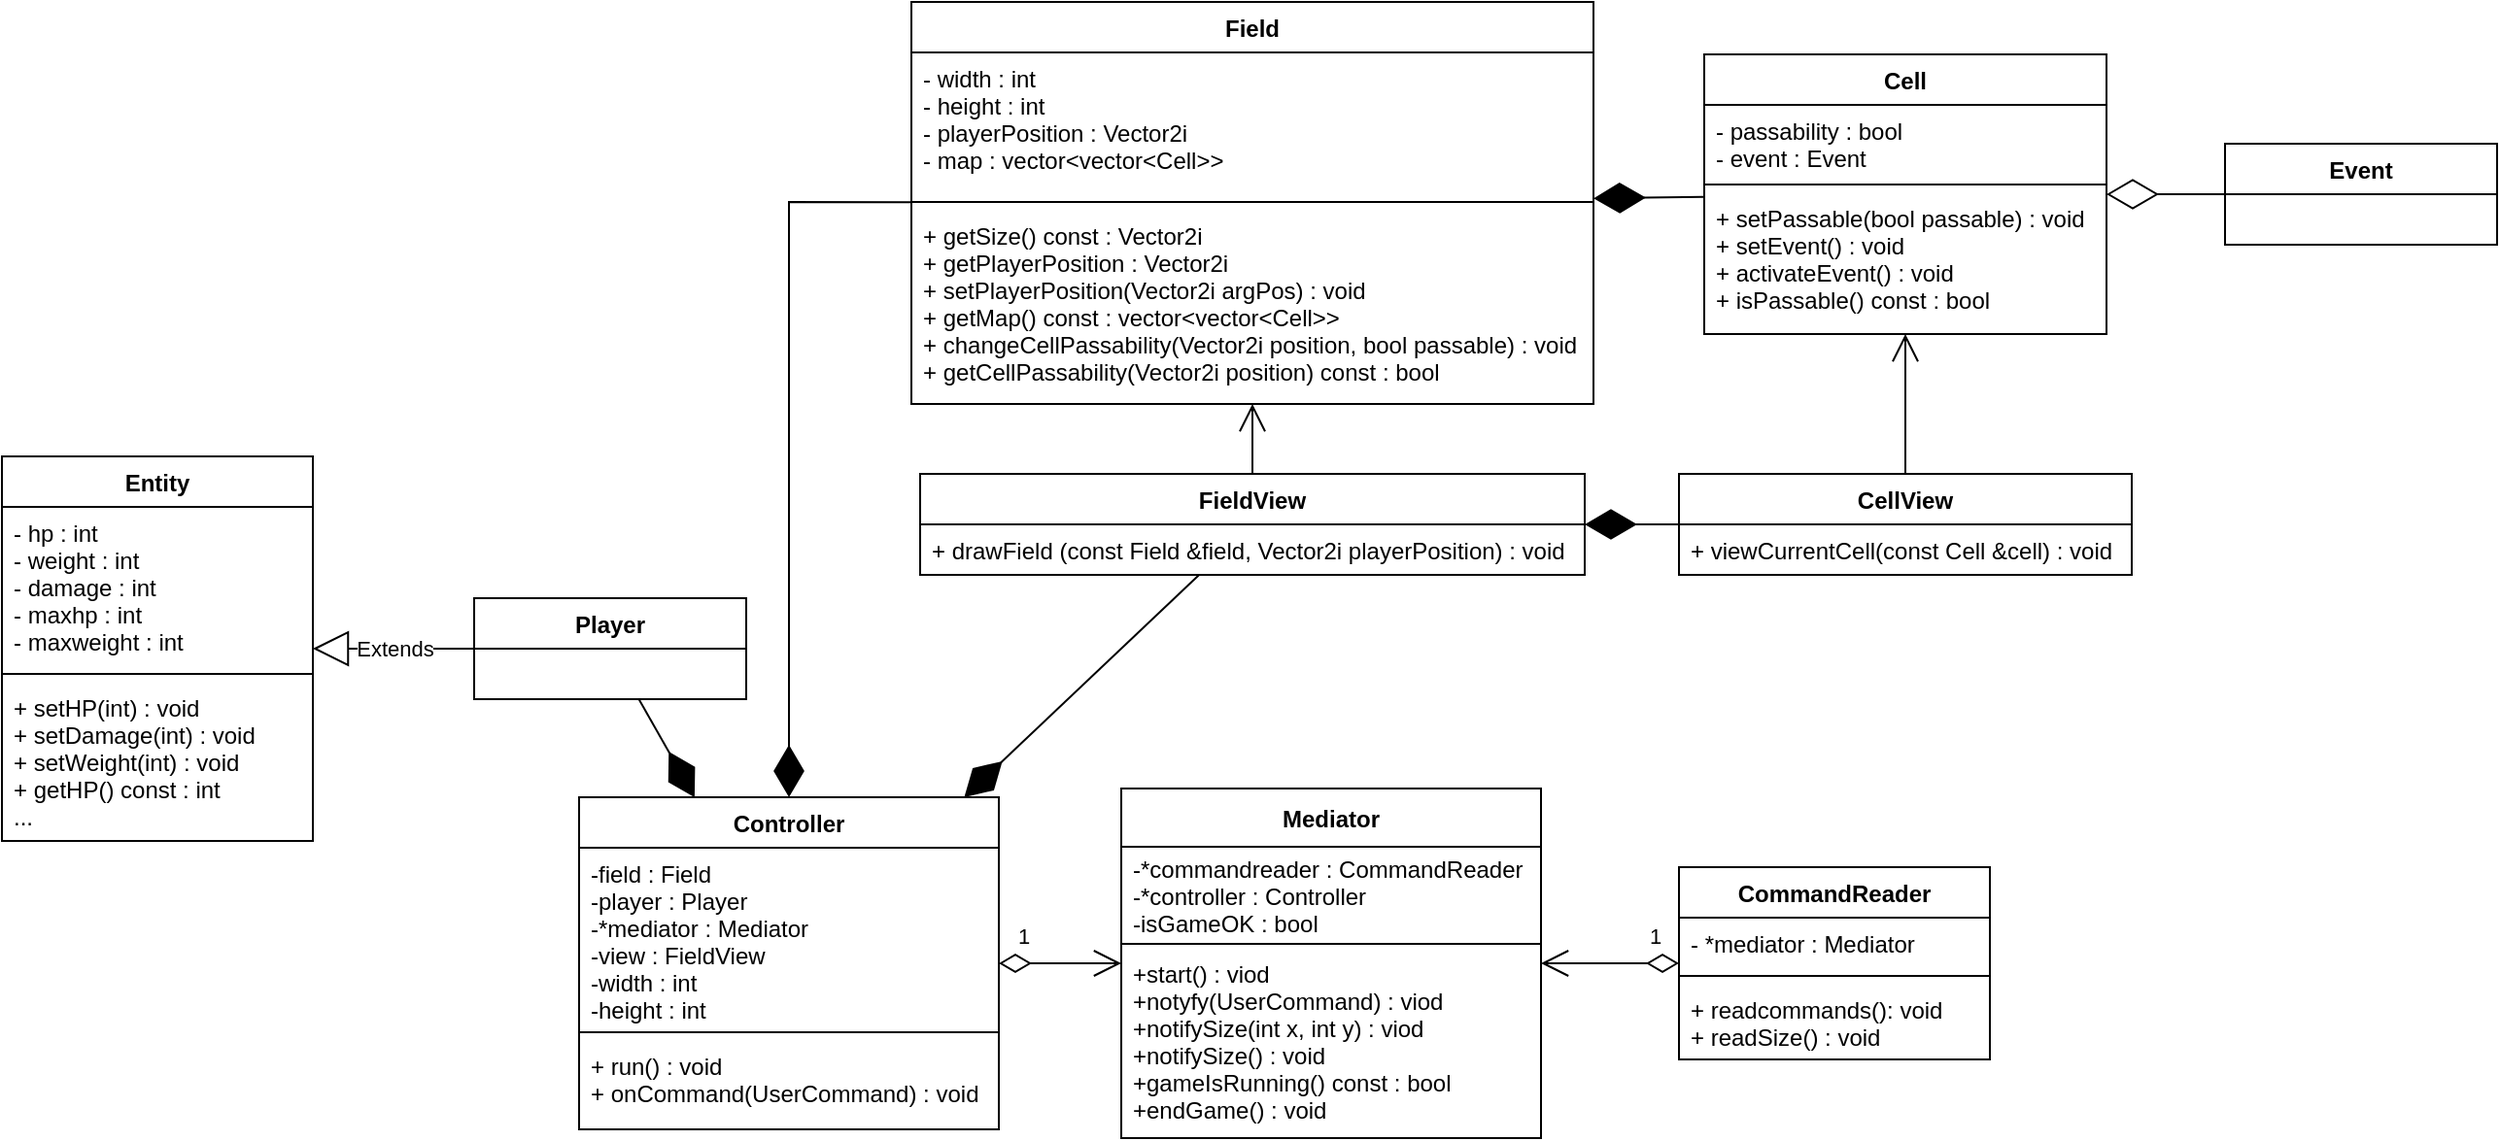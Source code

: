 <mxfile version="20.2.3" type="device"><diagram id="C5RBs43oDa-KdzZeNtuy" name="Page-1"><mxGraphModel dx="1038" dy="689" grid="1" gridSize="9" guides="1" tooltips="1" connect="1" arrows="1" fold="1" page="1" pageScale="1" pageWidth="827" pageHeight="1169" math="0" shadow="0"><root><mxCell id="WIyWlLk6GJQsqaUBKTNV-0"/><mxCell id="WIyWlLk6GJQsqaUBKTNV-1" parent="WIyWlLk6GJQsqaUBKTNV-0"/><mxCell id="8fkWac12lkadeFWE6Q4U-0" value="Mediator" style="swimlane;fontStyle=1;childLayout=stackLayout;horizontal=1;startSize=30;horizontalStack=0;resizeParent=1;resizeParentMax=0;resizeLast=0;collapsible=1;marginBottom=0;" parent="WIyWlLk6GJQsqaUBKTNV-1" vertex="1"><mxGeometry x="603" y="432" width="216" height="180" as="geometry"><mxRectangle x="300" y="270" width="90" height="30" as="alternateBounds"/></mxGeometry></mxCell><mxCell id="8fkWac12lkadeFWE6Q4U-1" value="-*commandreader : CommandReader &#10;-*controller : Controller&#10;-isGameOK : bool" style="text;strokeColor=default;fillColor=none;align=left;verticalAlign=middle;spacingLeft=4;spacingRight=4;overflow=hidden;points=[[0,0.5],[1,0.5]];portConstraint=eastwest;rotatable=0;" parent="8fkWac12lkadeFWE6Q4U-0" vertex="1"><mxGeometry y="30" width="216" height="50" as="geometry"/></mxCell><mxCell id="8fkWac12lkadeFWE6Q4U-2" value="+start() : viod&#10;+notyfy(UserCommand) : viod&#10;+notifySize(int x, int y) : viod&#10;+notifySize() : void&#10;+gameIsRunning() const : bool&#10;+endGame() : void" style="text;strokeColor=none;fillColor=none;align=left;verticalAlign=middle;spacingLeft=4;spacingRight=4;overflow=hidden;points=[[0,0.5],[1,0.5]];portConstraint=eastwest;rotatable=0;" parent="8fkWac12lkadeFWE6Q4U-0" vertex="1"><mxGeometry y="80" width="216" height="100" as="geometry"/></mxCell><mxCell id="8fkWac12lkadeFWE6Q4U-14" value="CommandReader" style="swimlane;fontStyle=1;align=center;verticalAlign=top;childLayout=stackLayout;horizontal=1;startSize=26;horizontalStack=0;resizeParent=1;resizeParentMax=0;resizeLast=0;collapsible=1;marginBottom=0;strokeColor=default;" parent="WIyWlLk6GJQsqaUBKTNV-1" vertex="1"><mxGeometry x="890" y="472.5" width="160" height="99" as="geometry"/></mxCell><mxCell id="8fkWac12lkadeFWE6Q4U-15" value="- *mediator : Mediator" style="text;strokeColor=none;fillColor=none;align=left;verticalAlign=top;spacingLeft=4;spacingRight=4;overflow=hidden;rotatable=0;points=[[0,0.5],[1,0.5]];portConstraint=eastwest;" parent="8fkWac12lkadeFWE6Q4U-14" vertex="1"><mxGeometry y="26" width="160" height="26" as="geometry"/></mxCell><mxCell id="8fkWac12lkadeFWE6Q4U-16" value="" style="line;strokeWidth=1;fillColor=none;align=left;verticalAlign=middle;spacingTop=-1;spacingLeft=3;spacingRight=3;rotatable=0;labelPosition=right;points=[];portConstraint=eastwest;strokeColor=inherit;" parent="8fkWac12lkadeFWE6Q4U-14" vertex="1"><mxGeometry y="52" width="160" height="8" as="geometry"/></mxCell><mxCell id="8fkWac12lkadeFWE6Q4U-17" value="+ readcommands(): void&#10;+ readSize() : void" style="text;strokeColor=none;fillColor=none;align=left;verticalAlign=top;spacingLeft=4;spacingRight=4;overflow=hidden;rotatable=0;points=[[0,0.5],[1,0.5]];portConstraint=eastwest;" parent="8fkWac12lkadeFWE6Q4U-14" vertex="1"><mxGeometry y="60" width="160" height="39" as="geometry"/></mxCell><mxCell id="8fkWac12lkadeFWE6Q4U-18" value="Controller&#10;" style="swimlane;fontStyle=1;align=center;verticalAlign=top;childLayout=stackLayout;horizontal=1;startSize=26;horizontalStack=0;resizeParent=1;resizeParentMax=0;resizeLast=0;collapsible=1;marginBottom=0;strokeColor=default;" parent="WIyWlLk6GJQsqaUBKTNV-1" vertex="1"><mxGeometry x="324" y="436.5" width="216" height="171" as="geometry"/></mxCell><mxCell id="8fkWac12lkadeFWE6Q4U-19" value="-field : Field&#10;-player : Player&#10;-*mediator : Mediator&#10;-view : FieldView&#10;-width : int&#10;-height : int " style="text;strokeColor=none;fillColor=none;align=left;verticalAlign=top;spacingLeft=4;spacingRight=4;overflow=hidden;rotatable=0;points=[[0,0.5],[1,0.5]];portConstraint=eastwest;" parent="8fkWac12lkadeFWE6Q4U-18" vertex="1"><mxGeometry y="26" width="216" height="91" as="geometry"/></mxCell><mxCell id="8fkWac12lkadeFWE6Q4U-20" value="" style="line;strokeWidth=1;fillColor=none;align=left;verticalAlign=middle;spacingTop=-1;spacingLeft=3;spacingRight=3;rotatable=0;labelPosition=right;points=[];portConstraint=eastwest;strokeColor=inherit;" parent="8fkWac12lkadeFWE6Q4U-18" vertex="1"><mxGeometry y="117" width="216" height="8" as="geometry"/></mxCell><mxCell id="8fkWac12lkadeFWE6Q4U-21" value="+ run() : void&#10;+ onCommand(UserCommand) : void" style="text;strokeColor=none;fillColor=none;align=left;verticalAlign=top;spacingLeft=4;spacingRight=4;overflow=hidden;rotatable=0;points=[[0,0.5],[1,0.5]];portConstraint=eastwest;" parent="8fkWac12lkadeFWE6Q4U-18" vertex="1"><mxGeometry y="125" width="216" height="46" as="geometry"/></mxCell><mxCell id="9i1_DXYYF9hnYlorAY62-0" value="Entity" style="swimlane;fontStyle=1;align=center;verticalAlign=top;childLayout=stackLayout;horizontal=1;startSize=26;horizontalStack=0;resizeParent=1;resizeParentMax=0;resizeLast=0;collapsible=1;marginBottom=0;" parent="WIyWlLk6GJQsqaUBKTNV-1" vertex="1"><mxGeometry x="27" y="261" width="160" height="198" as="geometry"/></mxCell><mxCell id="9i1_DXYYF9hnYlorAY62-1" value="- hp : int&#10;- weight : int&#10;- damage : int&#10;- maxhp : int&#10;- maxweight : int" style="text;strokeColor=none;fillColor=none;align=left;verticalAlign=top;spacingLeft=4;spacingRight=4;overflow=hidden;rotatable=0;points=[[0,0.5],[1,0.5]];portConstraint=eastwest;" parent="9i1_DXYYF9hnYlorAY62-0" vertex="1"><mxGeometry y="26" width="160" height="82" as="geometry"/></mxCell><mxCell id="9i1_DXYYF9hnYlorAY62-2" value="" style="line;strokeWidth=1;fillColor=none;align=left;verticalAlign=middle;spacingTop=-1;spacingLeft=3;spacingRight=3;rotatable=0;labelPosition=right;points=[];portConstraint=eastwest;strokeColor=inherit;" parent="9i1_DXYYF9hnYlorAY62-0" vertex="1"><mxGeometry y="108" width="160" height="8" as="geometry"/></mxCell><mxCell id="9i1_DXYYF9hnYlorAY62-3" value="+ setHP(int) : void&#10;+ setDamage(int) : void&#10;+ setWeight(int) : void&#10;+ getHP() const : int&#10;..." style="text;strokeColor=none;fillColor=none;align=left;verticalAlign=top;spacingLeft=4;spacingRight=4;overflow=hidden;rotatable=0;points=[[0,0.5],[1,0.5]];portConstraint=eastwest;" parent="9i1_DXYYF9hnYlorAY62-0" vertex="1"><mxGeometry y="116" width="160" height="82" as="geometry"/></mxCell><mxCell id="9i1_DXYYF9hnYlorAY62-13" value="Player" style="swimlane;fontStyle=1;childLayout=stackLayout;horizontal=1;startSize=26;fillColor=none;horizontalStack=0;resizeParent=1;resizeParentMax=0;resizeLast=0;collapsible=1;marginBottom=0;" parent="WIyWlLk6GJQsqaUBKTNV-1" vertex="1"><mxGeometry x="270" y="334" width="140" height="52" as="geometry"/></mxCell><mxCell id="9i1_DXYYF9hnYlorAY62-17" value="Extends" style="endArrow=block;endSize=16;endFill=0;html=1;rounded=0;" parent="WIyWlLk6GJQsqaUBKTNV-1" source="9i1_DXYYF9hnYlorAY62-13" target="9i1_DXYYF9hnYlorAY62-0" edge="1"><mxGeometry width="160" relative="1" as="geometry"><mxPoint x="-9" y="540" as="sourcePoint"/><mxPoint x="151" y="540" as="targetPoint"/></mxGeometry></mxCell><mxCell id="9i1_DXYYF9hnYlorAY62-22" value="1" style="endArrow=open;html=1;endSize=12;startArrow=diamondThin;startSize=14;startFill=0;edgeStyle=orthogonalEdgeStyle;align=left;verticalAlign=bottom;rounded=0;" parent="WIyWlLk6GJQsqaUBKTNV-1" source="8fkWac12lkadeFWE6Q4U-18" target="8fkWac12lkadeFWE6Q4U-0" edge="1"><mxGeometry x="-0.75" y="5" relative="1" as="geometry"><mxPoint x="18" y="405" as="sourcePoint"/><mxPoint x="178" y="405" as="targetPoint"/><mxPoint as="offset"/></mxGeometry></mxCell><mxCell id="9i1_DXYYF9hnYlorAY62-23" value="1" style="endArrow=open;html=1;endSize=12;startArrow=diamondThin;startSize=14;startFill=0;edgeStyle=orthogonalEdgeStyle;align=left;verticalAlign=bottom;rounded=0;" parent="WIyWlLk6GJQsqaUBKTNV-1" source="8fkWac12lkadeFWE6Q4U-14" target="8fkWac12lkadeFWE6Q4U-0" edge="1"><mxGeometry x="-0.521" y="-5" relative="1" as="geometry"><mxPoint x="540" y="531.0" as="sourcePoint"/><mxPoint x="612" y="531.0" as="targetPoint"/><mxPoint as="offset"/></mxGeometry></mxCell><mxCell id="9i1_DXYYF9hnYlorAY62-24" value="Event" style="swimlane;fontStyle=1;childLayout=stackLayout;horizontal=1;startSize=26;fillColor=none;horizontalStack=0;resizeParent=1;resizeParentMax=0;resizeLast=0;collapsible=1;marginBottom=0;" parent="WIyWlLk6GJQsqaUBKTNV-1" vertex="1"><mxGeometry x="1171" y="100" width="140" height="52" as="geometry"/></mxCell><mxCell id="9i1_DXYYF9hnYlorAY62-28" value="FieldView" style="swimlane;fontStyle=1;childLayout=stackLayout;horizontal=1;startSize=26;fillColor=none;horizontalStack=0;resizeParent=1;resizeParentMax=0;resizeLast=0;collapsible=1;marginBottom=0;" parent="WIyWlLk6GJQsqaUBKTNV-1" vertex="1"><mxGeometry x="499.5" y="270" width="342" height="52" as="geometry"/></mxCell><mxCell id="9i1_DXYYF9hnYlorAY62-30" value="+ drawField (const Field &amp;field, Vector2i playerPosition) : void" style="text;strokeColor=none;fillColor=none;align=left;verticalAlign=top;spacingLeft=4;spacingRight=4;overflow=hidden;rotatable=0;points=[[0,0.5],[1,0.5]];portConstraint=eastwest;" parent="9i1_DXYYF9hnYlorAY62-28" vertex="1"><mxGeometry y="26" width="342" height="26" as="geometry"/></mxCell><mxCell id="9i1_DXYYF9hnYlorAY62-32" value="CellView" style="swimlane;fontStyle=1;childLayout=stackLayout;horizontal=1;startSize=26;fillColor=none;horizontalStack=0;resizeParent=1;resizeParentMax=0;resizeLast=0;collapsible=1;marginBottom=0;" parent="WIyWlLk6GJQsqaUBKTNV-1" vertex="1"><mxGeometry x="890" y="270" width="233" height="52" as="geometry"/></mxCell><mxCell id="9i1_DXYYF9hnYlorAY62-33" value="+ viewCurrentCell(const Cell &amp;cell) : void" style="text;strokeColor=none;fillColor=none;align=left;verticalAlign=top;spacingLeft=4;spacingRight=4;overflow=hidden;rotatable=0;points=[[0,0.5],[1,0.5]];portConstraint=eastwest;" parent="9i1_DXYYF9hnYlorAY62-32" vertex="1"><mxGeometry y="26" width="233" height="26" as="geometry"/></mxCell><mxCell id="9i1_DXYYF9hnYlorAY62-36" value="" style="endArrow=diamondThin;endFill=1;endSize=24;html=1;rounded=0;" parent="WIyWlLk6GJQsqaUBKTNV-1" source="9i1_DXYYF9hnYlorAY62-32" target="9i1_DXYYF9hnYlorAY62-28" edge="1"><mxGeometry width="160" relative="1" as="geometry"><mxPoint x="567" y="378" as="sourcePoint"/><mxPoint x="727" y="378" as="targetPoint"/></mxGeometry></mxCell><mxCell id="9i1_DXYYF9hnYlorAY62-37" value="Field&#10;" style="swimlane;fontStyle=1;align=center;verticalAlign=top;childLayout=stackLayout;horizontal=1;startSize=26;horizontalStack=0;resizeParent=1;resizeParentMax=0;resizeLast=0;collapsible=1;marginBottom=0;" parent="WIyWlLk6GJQsqaUBKTNV-1" vertex="1"><mxGeometry x="495" y="27" width="351" height="207" as="geometry"/></mxCell><mxCell id="9i1_DXYYF9hnYlorAY62-38" value="- width : int&#10;- height : int&#10;- playerPosition : Vector2i&#10;- map : vector&lt;vector&lt;Cell&gt;&gt;&#10;" style="text;strokeColor=none;fillColor=none;align=left;verticalAlign=top;spacingLeft=4;spacingRight=4;overflow=hidden;rotatable=0;points=[[0,0.5],[1,0.5]];portConstraint=eastwest;" parent="9i1_DXYYF9hnYlorAY62-37" vertex="1"><mxGeometry y="26" width="351" height="73" as="geometry"/></mxCell><mxCell id="9i1_DXYYF9hnYlorAY62-39" value="" style="line;strokeWidth=1;fillColor=none;align=left;verticalAlign=middle;spacingTop=-1;spacingLeft=3;spacingRight=3;rotatable=0;labelPosition=right;points=[];portConstraint=eastwest;strokeColor=inherit;" parent="9i1_DXYYF9hnYlorAY62-37" vertex="1"><mxGeometry y="99" width="351" height="8" as="geometry"/></mxCell><mxCell id="9i1_DXYYF9hnYlorAY62-40" value="+ getSize() const : Vector2i&#10;+ getPlayerPosition : Vector2i&#10;+ setPlayerPosition(Vector2i argPos) : void&#10;+ getMap() const : vector&lt;vector&lt;Cell&gt;&gt;&#10;+ changeCellPassability(Vector2i position, bool passable) : void&#10;+ getCellPassability(Vector2i position) const : bool&#10;" style="text;strokeColor=none;fillColor=none;align=left;verticalAlign=top;spacingLeft=4;spacingRight=4;overflow=hidden;rotatable=0;points=[[0,0.5],[1,0.5]];portConstraint=eastwest;" parent="9i1_DXYYF9hnYlorAY62-37" vertex="1"><mxGeometry y="107" width="351" height="100" as="geometry"/></mxCell><mxCell id="9i1_DXYYF9hnYlorAY62-42" value="Cell" style="swimlane;fontStyle=1;align=center;verticalAlign=top;childLayout=stackLayout;horizontal=1;startSize=26;horizontalStack=0;resizeParent=1;resizeParentMax=0;resizeLast=0;collapsible=1;marginBottom=0;" parent="WIyWlLk6GJQsqaUBKTNV-1" vertex="1"><mxGeometry x="903" y="54" width="207" height="144" as="geometry"/></mxCell><mxCell id="9i1_DXYYF9hnYlorAY62-43" value="- passability : bool&#10;- event : Event" style="text;strokeColor=none;fillColor=none;align=left;verticalAlign=top;spacingLeft=4;spacingRight=4;overflow=hidden;rotatable=0;points=[[0,0.5],[1,0.5]];portConstraint=eastwest;" parent="9i1_DXYYF9hnYlorAY62-42" vertex="1"><mxGeometry y="26" width="207" height="37" as="geometry"/></mxCell><mxCell id="9i1_DXYYF9hnYlorAY62-44" value="" style="line;strokeWidth=1;fillColor=none;align=left;verticalAlign=middle;spacingTop=-1;spacingLeft=3;spacingRight=3;rotatable=0;labelPosition=right;points=[];portConstraint=eastwest;strokeColor=inherit;" parent="9i1_DXYYF9hnYlorAY62-42" vertex="1"><mxGeometry y="63" width="207" height="8" as="geometry"/></mxCell><mxCell id="9i1_DXYYF9hnYlorAY62-45" value="+ setPassable(bool passable) : void&#10;+ setEvent() : void&#10;+ activateEvent() : void&#10;+ isPassable() const : bool" style="text;strokeColor=none;fillColor=none;align=left;verticalAlign=top;spacingLeft=4;spacingRight=4;overflow=hidden;rotatable=0;points=[[0,0.5],[1,0.5]];portConstraint=eastwest;" parent="9i1_DXYYF9hnYlorAY62-42" vertex="1"><mxGeometry y="71" width="207" height="73" as="geometry"/></mxCell><mxCell id="9i1_DXYYF9hnYlorAY62-46" value="" style="endArrow=diamondThin;endFill=1;endSize=24;html=1;rounded=0;" parent="WIyWlLk6GJQsqaUBKTNV-1" source="9i1_DXYYF9hnYlorAY62-42" target="9i1_DXYYF9hnYlorAY62-37" edge="1"><mxGeometry width="160" relative="1" as="geometry"><mxPoint x="324" y="387" as="sourcePoint"/><mxPoint x="484" y="387" as="targetPoint"/></mxGeometry></mxCell><mxCell id="9i1_DXYYF9hnYlorAY62-47" value="" style="endArrow=diamondThin;endFill=0;endSize=24;html=1;rounded=0;" parent="WIyWlLk6GJQsqaUBKTNV-1" source="9i1_DXYYF9hnYlorAY62-24" target="9i1_DXYYF9hnYlorAY62-42" edge="1"><mxGeometry width="160" relative="1" as="geometry"><mxPoint x="687" y="297" as="sourcePoint"/><mxPoint x="847" y="297" as="targetPoint"/></mxGeometry></mxCell><mxCell id="9i1_DXYYF9hnYlorAY62-50" value="" style="endArrow=diamondThin;endFill=1;endSize=24;html=1;rounded=0;" parent="WIyWlLk6GJQsqaUBKTNV-1" source="9i1_DXYYF9hnYlorAY62-13" target="8fkWac12lkadeFWE6Q4U-18" edge="1"><mxGeometry width="160" relative="1" as="geometry"><mxPoint x="198" y="351" as="sourcePoint"/><mxPoint x="358" y="351" as="targetPoint"/></mxGeometry></mxCell><mxCell id="9i1_DXYYF9hnYlorAY62-51" value="" style="endArrow=diamondThin;endFill=1;endSize=24;html=1;rounded=0;" parent="WIyWlLk6GJQsqaUBKTNV-1" source="9i1_DXYYF9hnYlorAY62-28" target="8fkWac12lkadeFWE6Q4U-18" edge="1"><mxGeometry width="160" relative="1" as="geometry"><mxPoint x="117" y="405" as="sourcePoint"/><mxPoint x="358" y="351" as="targetPoint"/></mxGeometry></mxCell><mxCell id="9i1_DXYYF9hnYlorAY62-52" value="" style="endArrow=diamondThin;endFill=1;endSize=24;html=1;rounded=0;" parent="WIyWlLk6GJQsqaUBKTNV-1" source="9i1_DXYYF9hnYlorAY62-37" target="8fkWac12lkadeFWE6Q4U-18" edge="1"><mxGeometry width="160" relative="1" as="geometry"><mxPoint x="198" y="351" as="sourcePoint"/><mxPoint x="358" y="351" as="targetPoint"/><Array as="points"><mxPoint x="432" y="130"/></Array></mxGeometry></mxCell><mxCell id="a6zUWpdQLvnBEu4EoiAg-1" value="" style="endArrow=open;endFill=1;endSize=12;html=1;rounded=0;" parent="WIyWlLk6GJQsqaUBKTNV-1" source="9i1_DXYYF9hnYlorAY62-32" target="9i1_DXYYF9hnYlorAY62-42" edge="1"><mxGeometry width="160" relative="1" as="geometry"><mxPoint x="567" y="279" as="sourcePoint"/><mxPoint x="727" y="279" as="targetPoint"/></mxGeometry></mxCell><mxCell id="a6zUWpdQLvnBEu4EoiAg-2" value="" style="endArrow=open;endFill=1;endSize=12;html=1;rounded=0;" parent="WIyWlLk6GJQsqaUBKTNV-1" source="9i1_DXYYF9hnYlorAY62-28" target="9i1_DXYYF9hnYlorAY62-37" edge="1"><mxGeometry width="160" relative="1" as="geometry"><mxPoint x="1015.5" y="279" as="sourcePoint"/><mxPoint x="1015.5" y="207.0" as="targetPoint"/></mxGeometry></mxCell></root></mxGraphModel></diagram></mxfile>